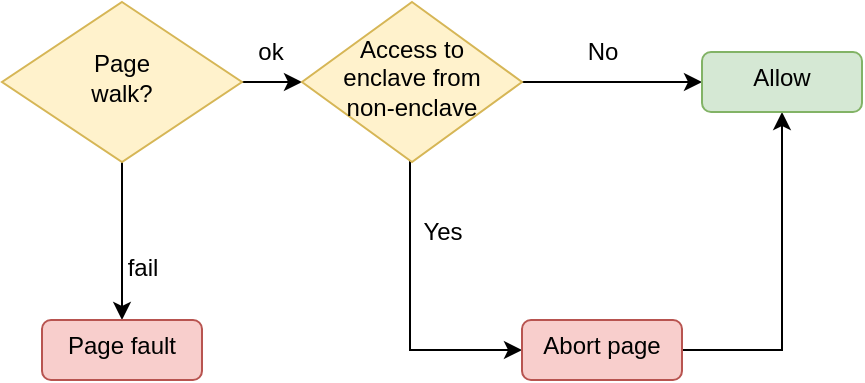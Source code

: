 <mxfile version="24.7.6">
  <diagram id="C5RBs43oDa-KdzZeNtuy" name="Page-1">
    <mxGraphModel dx="580" dy="804" grid="1" gridSize="10" guides="1" tooltips="1" connect="1" arrows="1" fold="1" page="1" pageScale="1" pageWidth="827" pageHeight="1169" math="0" shadow="0">
      <root>
        <mxCell id="WIyWlLk6GJQsqaUBKTNV-0" />
        <mxCell id="WIyWlLk6GJQsqaUBKTNV-1" parent="WIyWlLk6GJQsqaUBKTNV-0" />
        <mxCell id="tlkT88jfOLYmO0QSqmTe-1" value="" style="edgeStyle=orthogonalEdgeStyle;rounded=0;orthogonalLoop=1;jettySize=auto;html=1;" edge="1" parent="WIyWlLk6GJQsqaUBKTNV-1" source="WIyWlLk6GJQsqaUBKTNV-10" target="tlkT88jfOLYmO0QSqmTe-0">
          <mxGeometry relative="1" as="geometry" />
        </mxCell>
        <mxCell id="tlkT88jfOLYmO0QSqmTe-9" value="" style="edgeStyle=orthogonalEdgeStyle;rounded=0;orthogonalLoop=1;jettySize=auto;html=1;" edge="1" parent="WIyWlLk6GJQsqaUBKTNV-1" source="WIyWlLk6GJQsqaUBKTNV-10" target="tlkT88jfOLYmO0QSqmTe-8">
          <mxGeometry relative="1" as="geometry" />
        </mxCell>
        <mxCell id="WIyWlLk6GJQsqaUBKTNV-10" value="Page&lt;br&gt;walk?" style="rhombus;whiteSpace=wrap;html=1;shadow=0;fontFamily=Helvetica;fontSize=12;align=center;strokeWidth=1;spacing=6;spacingTop=-4;fillColor=#fff2cc;strokeColor=#d6b656;" parent="WIyWlLk6GJQsqaUBKTNV-1" vertex="1">
          <mxGeometry x="160" y="290" width="120" height="80" as="geometry" />
        </mxCell>
        <mxCell id="tlkT88jfOLYmO0QSqmTe-3" value="" style="edgeStyle=orthogonalEdgeStyle;rounded=0;orthogonalLoop=1;jettySize=auto;html=1;entryX=0;entryY=0.5;entryDx=0;entryDy=0;" edge="1" parent="WIyWlLk6GJQsqaUBKTNV-1" source="tlkT88jfOLYmO0QSqmTe-0" target="tlkT88jfOLYmO0QSqmTe-14">
          <mxGeometry relative="1" as="geometry">
            <mxPoint x="510" y="330" as="targetPoint" />
          </mxGeometry>
        </mxCell>
        <mxCell id="tlkT88jfOLYmO0QSqmTe-11" value="" style="edgeStyle=orthogonalEdgeStyle;rounded=0;orthogonalLoop=1;jettySize=auto;html=1;entryX=0;entryY=0.5;entryDx=0;entryDy=0;" edge="1" parent="WIyWlLk6GJQsqaUBKTNV-1" source="tlkT88jfOLYmO0QSqmTe-0" target="tlkT88jfOLYmO0QSqmTe-13">
          <mxGeometry relative="1" as="geometry">
            <mxPoint x="415" y="464" as="targetPoint" />
            <Array as="points">
              <mxPoint x="364" y="464" />
            </Array>
          </mxGeometry>
        </mxCell>
        <mxCell id="tlkT88jfOLYmO0QSqmTe-0" value="Access to&lt;div&gt;enclave from&lt;/div&gt;&lt;div&gt;non-enclave&lt;/div&gt;" style="rhombus;whiteSpace=wrap;html=1;shadow=0;fontFamily=Helvetica;fontSize=12;align=center;strokeWidth=1;spacing=6;spacingTop=-4;fillColor=#fff2cc;strokeColor=#d6b656;" vertex="1" parent="WIyWlLk6GJQsqaUBKTNV-1">
          <mxGeometry x="310" y="290" width="110" height="80" as="geometry" />
        </mxCell>
        <mxCell id="tlkT88jfOLYmO0QSqmTe-8" value="Page fault" style="rounded=1;whiteSpace=wrap;html=1;shadow=0;strokeWidth=1;spacing=6;spacingTop=-4;fillColor=#f8cecc;strokeColor=#b85450;" vertex="1" parent="WIyWlLk6GJQsqaUBKTNV-1">
          <mxGeometry x="180" y="449" width="80" height="30" as="geometry" />
        </mxCell>
        <mxCell id="tlkT88jfOLYmO0QSqmTe-12" style="edgeStyle=orthogonalEdgeStyle;rounded=0;orthogonalLoop=1;jettySize=auto;html=1;entryX=0.5;entryY=1;entryDx=0;entryDy=0;exitX=1;exitY=0.5;exitDx=0;exitDy=0;" edge="1" parent="WIyWlLk6GJQsqaUBKTNV-1" source="tlkT88jfOLYmO0QSqmTe-13" target="tlkT88jfOLYmO0QSqmTe-14">
          <mxGeometry relative="1" as="geometry">
            <mxPoint x="535" y="464" as="sourcePoint" />
            <mxPoint x="565" y="360" as="targetPoint" />
            <Array as="points">
              <mxPoint x="550" y="464" />
              <mxPoint x="550" y="345" />
            </Array>
          </mxGeometry>
        </mxCell>
        <mxCell id="tlkT88jfOLYmO0QSqmTe-13" value="Abort page" style="rounded=1;whiteSpace=wrap;html=1;shadow=0;strokeWidth=1;spacing=6;spacingTop=-4;fillColor=#f8cecc;strokeColor=#b85450;" vertex="1" parent="WIyWlLk6GJQsqaUBKTNV-1">
          <mxGeometry x="420" y="449" width="80" height="30" as="geometry" />
        </mxCell>
        <mxCell id="tlkT88jfOLYmO0QSqmTe-14" value="Allow" style="rounded=1;whiteSpace=wrap;html=1;shadow=0;strokeWidth=1;spacing=6;spacingTop=-4;fillColor=#d5e8d4;strokeColor=#82b366;" vertex="1" parent="WIyWlLk6GJQsqaUBKTNV-1">
          <mxGeometry x="510" y="315" width="80" height="30" as="geometry" />
        </mxCell>
        <mxCell id="tlkT88jfOLYmO0QSqmTe-15" value="fail" style="text;html=1;align=center;verticalAlign=middle;resizable=0;points=[];autosize=1;strokeColor=none;fillColor=none;" vertex="1" parent="WIyWlLk6GJQsqaUBKTNV-1">
          <mxGeometry x="210" y="408" width="40" height="30" as="geometry" />
        </mxCell>
        <mxCell id="tlkT88jfOLYmO0QSqmTe-16" value="No" style="text;html=1;align=center;verticalAlign=middle;resizable=0;points=[];autosize=1;strokeColor=none;fillColor=none;" vertex="1" parent="WIyWlLk6GJQsqaUBKTNV-1">
          <mxGeometry x="440" y="300" width="40" height="30" as="geometry" />
        </mxCell>
        <mxCell id="tlkT88jfOLYmO0QSqmTe-17" value="ok" style="text;html=1;align=center;verticalAlign=middle;resizable=0;points=[];autosize=1;strokeColor=none;fillColor=none;" vertex="1" parent="WIyWlLk6GJQsqaUBKTNV-1">
          <mxGeometry x="274" y="300" width="40" height="30" as="geometry" />
        </mxCell>
        <mxCell id="tlkT88jfOLYmO0QSqmTe-18" value="Yes" style="text;html=1;align=center;verticalAlign=middle;resizable=0;points=[];autosize=1;strokeColor=none;fillColor=none;" vertex="1" parent="WIyWlLk6GJQsqaUBKTNV-1">
          <mxGeometry x="360" y="390" width="40" height="30" as="geometry" />
        </mxCell>
      </root>
    </mxGraphModel>
  </diagram>
</mxfile>
